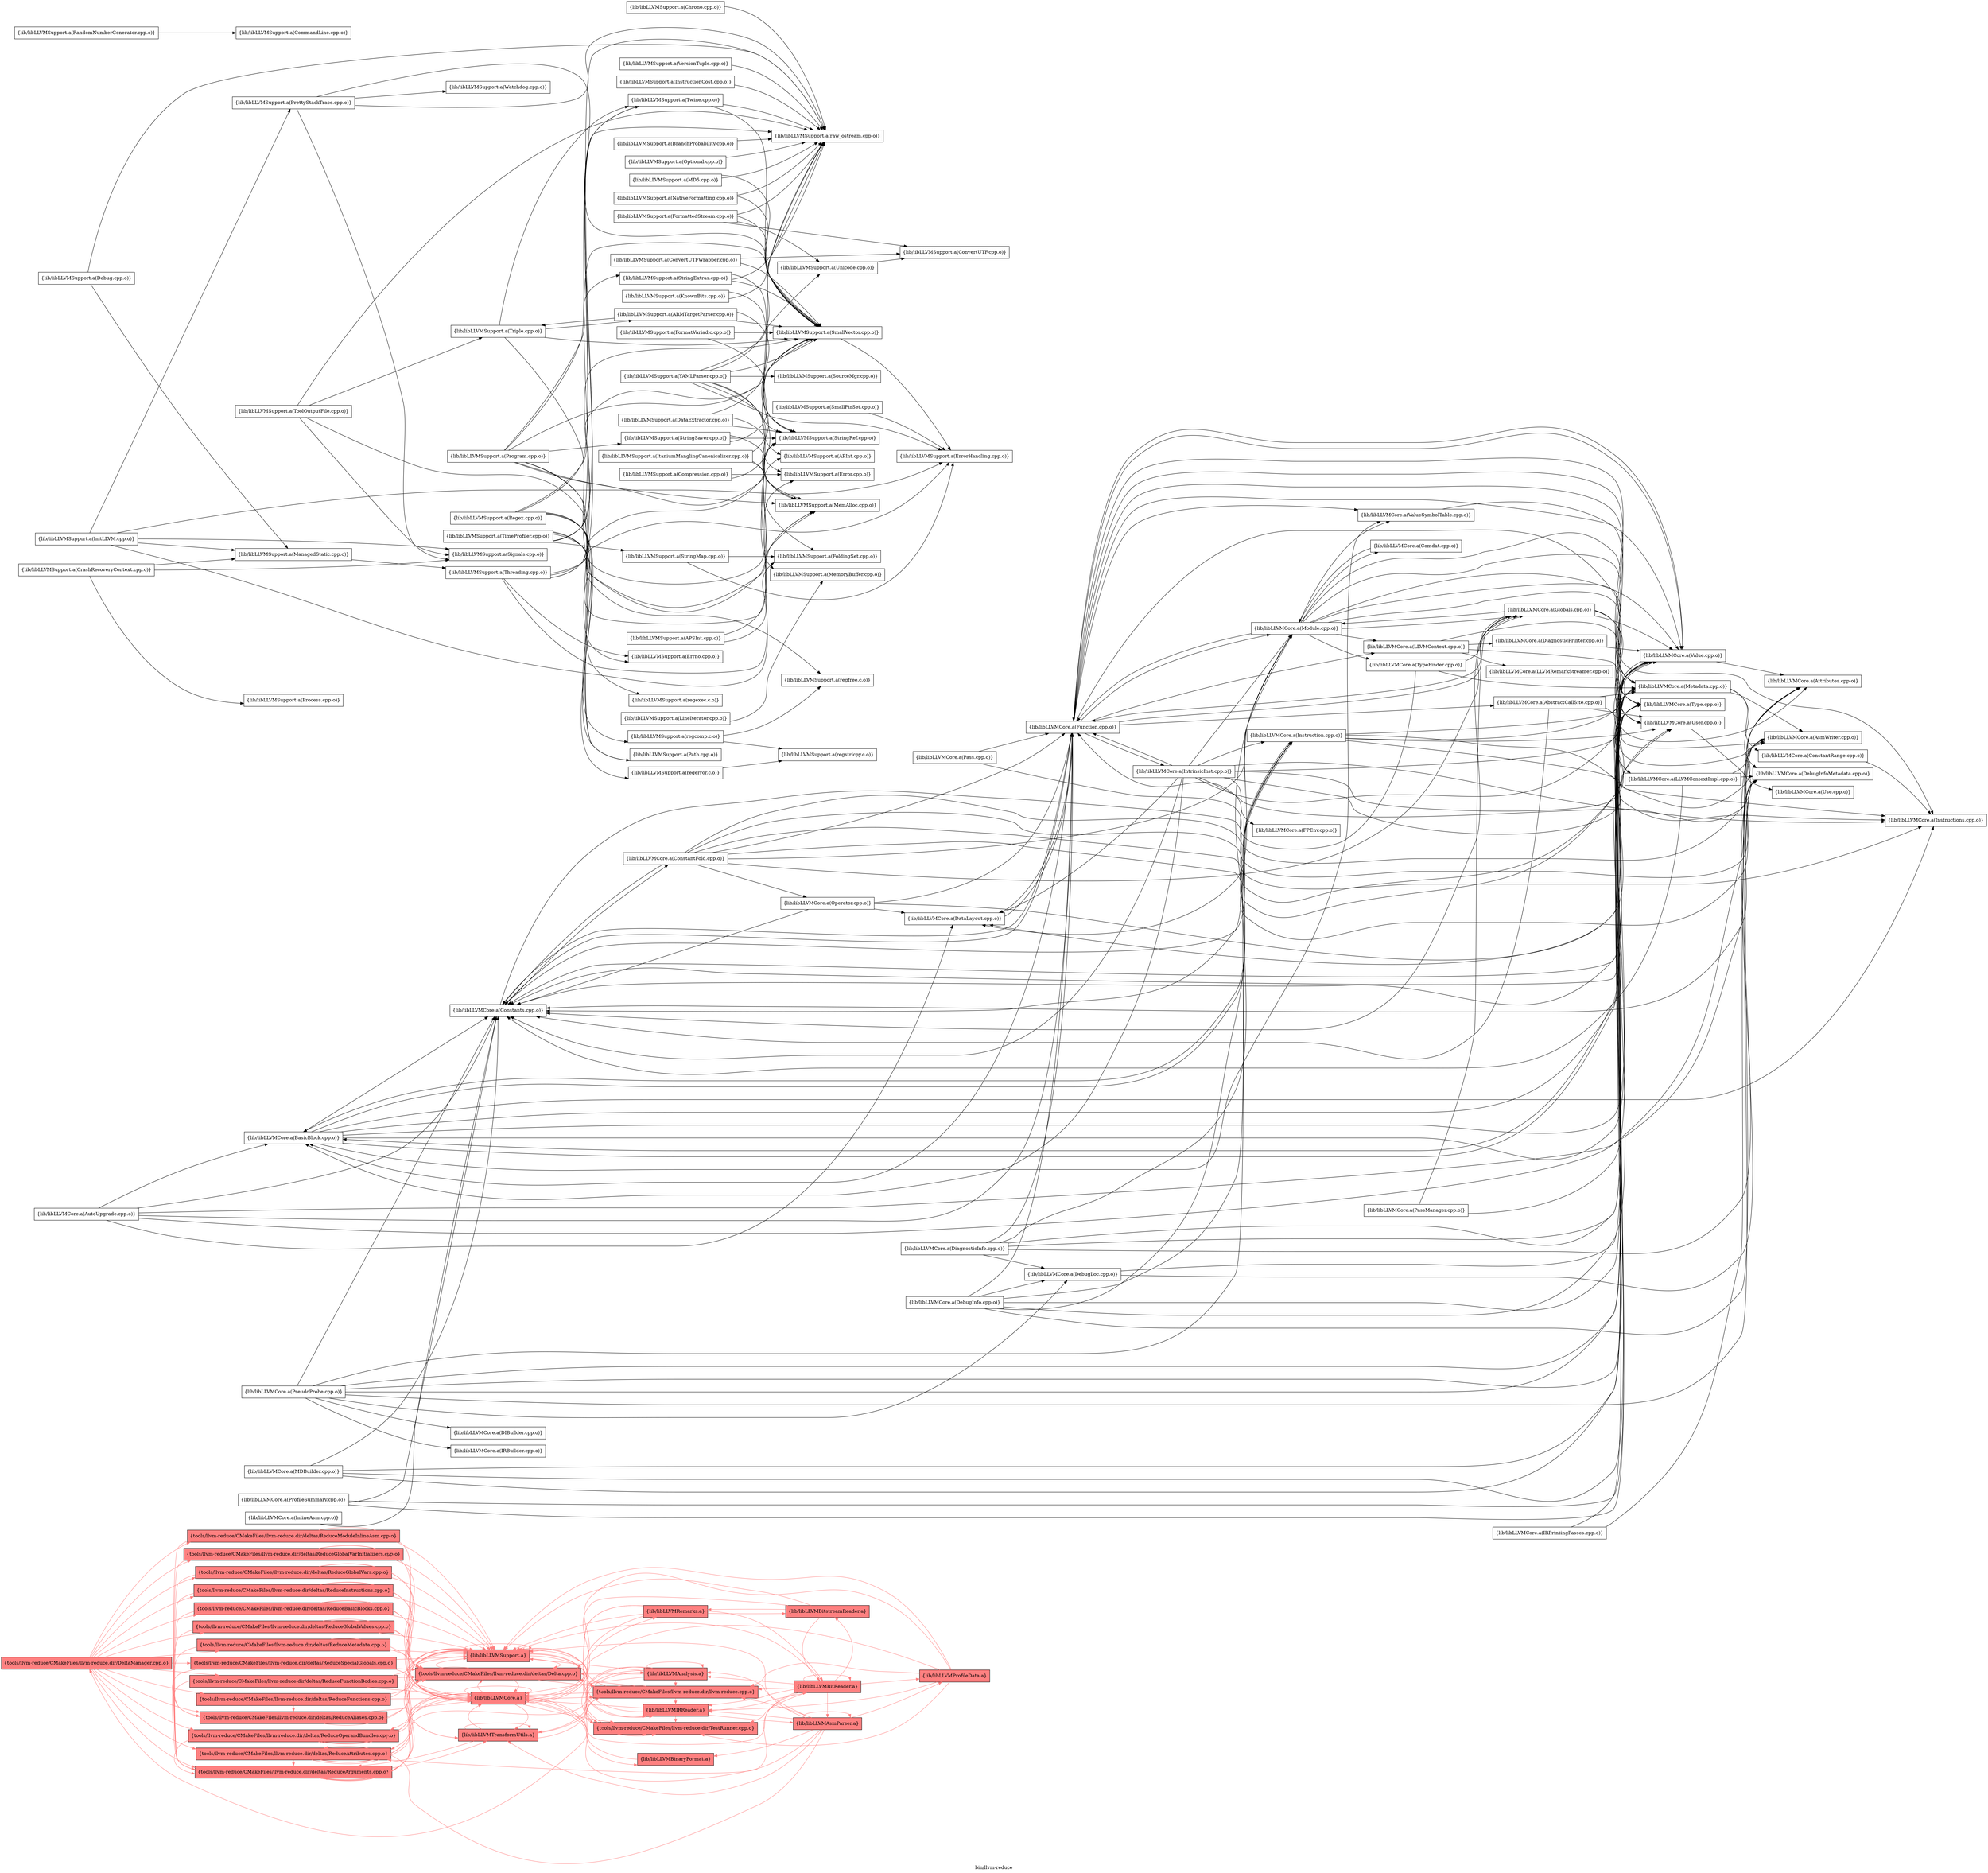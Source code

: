 digraph "bin/llvm-reduce" {
	label="bin/llvm-reduce";
	rankdir="LR"
	{ rank=same; Node0x558ed831a958;  }
	{ rank=same; Node0x558ed831c028; Node0x558ed831cca8; Node0x558ed831d928; Node0x558ed831d0b8; Node0x558ed831ddd8; Node0x558ed8320268; Node0x558ed8320ee8; Node0x558ed831f368; Node0x558ed831ffe8; Node0x558ed831f8b8; Node0x558ed8319918; Node0x558ed8318bf8; Node0x558ed8318018; Node0x558ed8318608;  }
	{ rank=same; Node0x558ed831c258; Node0x558ed8320f38; Node0x558ed83176b8; Node0x558ed83180b8;  }
	{ rank=same; Node0x558ed831ba38; Node0x558ed8317988; Node0x558ed83204e8; Node0x558ed8320d08; Node0x558ed8321438; Node0x558ed831e918;  }
	{ rank=same; Node0x558ed831d388; Node0x558ed8321258; Node0x558ed831ce38;  }

	Node0x558ed831a958 [shape=record,shape=box,style=filled,fillcolor="1.000000 0.5 1",group=1,label="{tools/llvm-reduce/CMakeFiles/llvm-reduce.dir/DeltaManager.cpp.o}"];
	Node0x558ed831a958 -> Node0x558ed831c028[color="1.000000 0.5 1"];
	Node0x558ed831a958 -> Node0x558ed831cca8[color="1.000000 0.5 1"];
	Node0x558ed831a958 -> Node0x558ed831d928[color="1.000000 0.5 1"];
	Node0x558ed831a958 -> Node0x558ed831d0b8[color="1.000000 0.5 1"];
	Node0x558ed831a958 -> Node0x558ed831ddd8[color="1.000000 0.5 1"];
	Node0x558ed831a958 -> Node0x558ed8320268[color="1.000000 0.5 1"];
	Node0x558ed831a958 -> Node0x558ed8320ee8[color="1.000000 0.5 1"];
	Node0x558ed831a958 -> Node0x558ed831f368[color="1.000000 0.5 1"];
	Node0x558ed831a958 -> Node0x558ed831ffe8[color="1.000000 0.5 1"];
	Node0x558ed831a958 -> Node0x558ed831f8b8[color="1.000000 0.5 1"];
	Node0x558ed831a958 -> Node0x558ed8319918[color="1.000000 0.5 1"];
	Node0x558ed831a958 -> Node0x558ed8318bf8[color="1.000000 0.5 1"];
	Node0x558ed831a958 -> Node0x558ed8318018[color="1.000000 0.5 1"];
	Node0x558ed831a958 -> Node0x558ed8318608[color="1.000000 0.5 1"];
	Node0x558ed831c028 [shape=record,shape=box,style=filled,fillcolor="1.000000 0.5 1",group=1,label="{tools/llvm-reduce/CMakeFiles/llvm-reduce.dir/deltas/ReduceAliases.cpp.o}"];
	Node0x558ed831c028 -> Node0x558ed831c258[color="1.000000 0.5 1"];
	Node0x558ed831c028 -> Node0x558ed8320f38[color="1.000000 0.5 1"];
	Node0x558ed831c028 -> Node0x558ed83176b8[color="1.000000 0.5 1"];
	Node0x558ed831cca8 [shape=record,shape=box,style=filled,fillcolor="1.000000 0.5 1",group=1,label="{tools/llvm-reduce/CMakeFiles/llvm-reduce.dir/deltas/ReduceArguments.cpp.o}"];
	Node0x558ed831cca8 -> Node0x558ed831c258[color="1.000000 0.5 1"];
	Node0x558ed831cca8 -> Node0x558ed8320f38[color="1.000000 0.5 1"];
	Node0x558ed831cca8 -> Node0x558ed83176b8[color="1.000000 0.5 1"];
	Node0x558ed831cca8 -> Node0x558ed83180b8[color="1.000000 0.5 1"];
	Node0x558ed831d928 [shape=record,shape=box,style=filled,fillcolor="1.000000 0.5 1",group=1,label="{tools/llvm-reduce/CMakeFiles/llvm-reduce.dir/deltas/ReduceAttributes.cpp.o}"];
	Node0x558ed831d928 -> Node0x558ed831c258[color="1.000000 0.5 1"];
	Node0x558ed831d928 -> Node0x558ed831cca8[color="1.000000 0.5 1"];
	Node0x558ed831d928 -> Node0x558ed8320f38[color="1.000000 0.5 1"];
	Node0x558ed831d928 -> Node0x558ed83176b8[color="1.000000 0.5 1"];
	Node0x558ed831d0b8 [shape=record,shape=box,style=filled,fillcolor="1.000000 0.5 1",group=1,label="{tools/llvm-reduce/CMakeFiles/llvm-reduce.dir/deltas/ReduceBasicBlocks.cpp.o}"];
	Node0x558ed831d0b8 -> Node0x558ed831c258[color="1.000000 0.5 1"];
	Node0x558ed831d0b8 -> Node0x558ed831cca8[color="1.000000 0.5 1"];
	Node0x558ed831d0b8 -> Node0x558ed8320f38[color="1.000000 0.5 1"];
	Node0x558ed831d0b8 -> Node0x558ed83176b8[color="1.000000 0.5 1"];
	Node0x558ed831ddd8 [shape=record,shape=box,style=filled,fillcolor="1.000000 0.5 1",group=1,label="{tools/llvm-reduce/CMakeFiles/llvm-reduce.dir/deltas/ReduceFunctionBodies.cpp.o}"];
	Node0x558ed831ddd8 -> Node0x558ed831c258[color="1.000000 0.5 1"];
	Node0x558ed831ddd8 -> Node0x558ed831c028[color="1.000000 0.5 1"];
	Node0x558ed831ddd8 -> Node0x558ed8320f38[color="1.000000 0.5 1"];
	Node0x558ed831ddd8 -> Node0x558ed83176b8[color="1.000000 0.5 1"];
	Node0x558ed8320268 [shape=record,shape=box,style=filled,fillcolor="1.000000 0.5 1",group=1,label="{tools/llvm-reduce/CMakeFiles/llvm-reduce.dir/deltas/ReduceFunctions.cpp.o}"];
	Node0x558ed8320268 -> Node0x558ed831c258[color="1.000000 0.5 1"];
	Node0x558ed8320268 -> Node0x558ed831c028[color="1.000000 0.5 1"];
	Node0x558ed8320268 -> Node0x558ed8320f38[color="1.000000 0.5 1"];
	Node0x558ed8320268 -> Node0x558ed83176b8[color="1.000000 0.5 1"];
	Node0x558ed8320ee8 [shape=record,shape=box,style=filled,fillcolor="1.000000 0.5 1",group=1,label="{tools/llvm-reduce/CMakeFiles/llvm-reduce.dir/deltas/ReduceGlobalValues.cpp.o}"];
	Node0x558ed8320ee8 -> Node0x558ed831c258[color="1.000000 0.5 1"];
	Node0x558ed8320ee8 -> Node0x558ed831cca8[color="1.000000 0.5 1"];
	Node0x558ed8320ee8 -> Node0x558ed8320f38[color="1.000000 0.5 1"];
	Node0x558ed8320ee8 -> Node0x558ed83176b8[color="1.000000 0.5 1"];
	Node0x558ed831f368 [shape=record,shape=box,style=filled,fillcolor="1.000000 0.5 1",group=1,label="{tools/llvm-reduce/CMakeFiles/llvm-reduce.dir/deltas/ReduceGlobalVarInitializers.cpp.o}"];
	Node0x558ed831f368 -> Node0x558ed831c258[color="1.000000 0.5 1"];
	Node0x558ed831f368 -> Node0x558ed831cca8[color="1.000000 0.5 1"];
	Node0x558ed831f368 -> Node0x558ed8320f38[color="1.000000 0.5 1"];
	Node0x558ed831f368 -> Node0x558ed83176b8[color="1.000000 0.5 1"];
	Node0x558ed831ffe8 [shape=record,shape=box,style=filled,fillcolor="1.000000 0.5 1",group=1,label="{tools/llvm-reduce/CMakeFiles/llvm-reduce.dir/deltas/ReduceGlobalVars.cpp.o}"];
	Node0x558ed831ffe8 -> Node0x558ed831c258[color="1.000000 0.5 1"];
	Node0x558ed831ffe8 -> Node0x558ed831cca8[color="1.000000 0.5 1"];
	Node0x558ed831ffe8 -> Node0x558ed8320f38[color="1.000000 0.5 1"];
	Node0x558ed831ffe8 -> Node0x558ed83176b8[color="1.000000 0.5 1"];
	Node0x558ed831f8b8 [shape=record,shape=box,style=filled,fillcolor="1.000000 0.5 1",group=1,label="{tools/llvm-reduce/CMakeFiles/llvm-reduce.dir/deltas/ReduceInstructions.cpp.o}"];
	Node0x558ed831f8b8 -> Node0x558ed831c258[color="1.000000 0.5 1"];
	Node0x558ed831f8b8 -> Node0x558ed831cca8[color="1.000000 0.5 1"];
	Node0x558ed831f8b8 -> Node0x558ed8320f38[color="1.000000 0.5 1"];
	Node0x558ed831f8b8 -> Node0x558ed83176b8[color="1.000000 0.5 1"];
	Node0x558ed8319918 [shape=record,shape=box,style=filled,fillcolor="1.000000 0.5 1",group=1,label="{tools/llvm-reduce/CMakeFiles/llvm-reduce.dir/deltas/ReduceMetadata.cpp.o}"];
	Node0x558ed8319918 -> Node0x558ed831c258[color="1.000000 0.5 1"];
	Node0x558ed8319918 -> Node0x558ed831c028[color="1.000000 0.5 1"];
	Node0x558ed8319918 -> Node0x558ed8320f38[color="1.000000 0.5 1"];
	Node0x558ed8319918 -> Node0x558ed83176b8[color="1.000000 0.5 1"];
	Node0x558ed8318bf8 [shape=record,shape=box,style=filled,fillcolor="1.000000 0.5 1",group=1,label="{tools/llvm-reduce/CMakeFiles/llvm-reduce.dir/deltas/ReduceModuleInlineAsm.cpp.o}"];
	Node0x558ed8318bf8 -> Node0x558ed831c258[color="1.000000 0.5 1"];
	Node0x558ed8318bf8 -> Node0x558ed831cca8[color="1.000000 0.5 1"];
	Node0x558ed8318bf8 -> Node0x558ed83176b8[color="1.000000 0.5 1"];
	Node0x558ed8318018 [shape=record,shape=box,style=filled,fillcolor="1.000000 0.5 1",group=1,label="{tools/llvm-reduce/CMakeFiles/llvm-reduce.dir/deltas/ReduceOperandBundles.cpp.o}"];
	Node0x558ed8318018 -> Node0x558ed831c258[color="1.000000 0.5 1"];
	Node0x558ed8318018 -> Node0x558ed831cca8[color="1.000000 0.5 1"];
	Node0x558ed8318018 -> Node0x558ed8320f38[color="1.000000 0.5 1"];
	Node0x558ed8318018 -> Node0x558ed83176b8[color="1.000000 0.5 1"];
	Node0x558ed8318608 [shape=record,shape=box,style=filled,fillcolor="1.000000 0.5 1",group=1,label="{tools/llvm-reduce/CMakeFiles/llvm-reduce.dir/deltas/ReduceSpecialGlobals.cpp.o}"];
	Node0x558ed8318608 -> Node0x558ed831c258[color="1.000000 0.5 1"];
	Node0x558ed8318608 -> Node0x558ed831c028[color="1.000000 0.5 1"];
	Node0x558ed8318608 -> Node0x558ed8320f38[color="1.000000 0.5 1"];
	Node0x558ed8318608 -> Node0x558ed83176b8[color="1.000000 0.5 1"];
	Node0x558ed831ba38 [shape=record,shape=box,style=filled,fillcolor="1.000000 0.5 1",group=1,label="{tools/llvm-reduce/CMakeFiles/llvm-reduce.dir/TestRunner.cpp.o}"];
	Node0x558ed831ba38 -> Node0x558ed83176b8[color="1.000000 0.5 1"];
	Node0x558ed83176b8 [shape=record,shape=box,style=filled,fillcolor="1.000000 0.5 1",group=1,label="{lib/libLLVMSupport.a}"];
	Node0x558ed83176b8 -> Node0x558ed831ba38[color="1.000000 0.5 1"];
	Node0x558ed83176b8 -> Node0x558ed8320f38[color="1.000000 0.5 1"];
	Node0x558ed83176b8 -> Node0x558ed83176b8[color="1.000000 0.5 1"];
	Node0x558ed83176b8 -> Node0x558ed831c258[color="1.000000 0.5 1"];
	Node0x558ed83176b8 -> Node0x558ed8317988[color="1.000000 0.5 1"];
	Node0x558ed83176b8 -> Node0x558ed8321438[color="1.000000 0.5 1"];
	Node0x558ed831c258 [shape=record,shape=box,style=filled,fillcolor="1.000000 0.5 1",group=1,label="{tools/llvm-reduce/CMakeFiles/llvm-reduce.dir/deltas/Delta.cpp.o}"];
	Node0x558ed831c258 -> Node0x558ed831ba38[color="1.000000 0.5 1"];
	Node0x558ed831c258 -> Node0x558ed8317988[color="1.000000 0.5 1"];
	Node0x558ed831c258 -> Node0x558ed8320f38[color="1.000000 0.5 1"];
	Node0x558ed831c258 -> Node0x558ed83176b8[color="1.000000 0.5 1"];
	Node0x558ed831c258 -> Node0x558ed83180b8[color="1.000000 0.5 1"];
	Node0x558ed8317988 [shape=record,shape=box,style=filled,fillcolor="1.000000 0.5 1",group=1,label="{tools/llvm-reduce/CMakeFiles/llvm-reduce.dir/llvm-reduce.cpp.o}"];
	Node0x558ed8317988 -> Node0x558ed831a958[color="1.000000 0.5 1"];
	Node0x558ed8317988 -> Node0x558ed831ba38[color="1.000000 0.5 1"];
	Node0x558ed8317988 -> Node0x558ed831c258[color="1.000000 0.5 1"];
	Node0x558ed8317988 -> Node0x558ed8320f38[color="1.000000 0.5 1"];
	Node0x558ed8317988 -> Node0x558ed83176b8[color="1.000000 0.5 1"];
	Node0x558ed8317988 -> Node0x558ed8321438[color="1.000000 0.5 1"];
	Node0x558ed8320f38 [shape=record,shape=box,style=filled,fillcolor="1.000000 0.5 1",group=1,label="{lib/libLLVMCore.a}"];
	Node0x558ed8320f38 -> Node0x558ed831c258[color="1.000000 0.5 1"];
	Node0x558ed8320f38 -> Node0x558ed8320f38[color="1.000000 0.5 1"];
	Node0x558ed8320f38 -> Node0x558ed83176b8[color="1.000000 0.5 1"];
	Node0x558ed8320f38 -> Node0x558ed83204e8[color="1.000000 0.5 1"];
	Node0x558ed8320f38 -> Node0x558ed831d928[color="1.000000 0.5 1"];
	Node0x558ed8320f38 -> Node0x558ed8318018[color="1.000000 0.5 1"];
	Node0x558ed8320f38 -> Node0x558ed8317988[color="1.000000 0.5 1"];
	Node0x558ed8320f38 -> Node0x558ed831ba38[color="1.000000 0.5 1"];
	Node0x558ed8320f38 -> Node0x558ed8320d08[color="1.000000 0.5 1"];
	Node0x558ed8320f38 -> Node0x558ed83180b8[color="1.000000 0.5 1"];
	Node0x558ed83180b8 [shape=record,shape=box,style=filled,fillcolor="1.000000 0.5 1",group=1,label="{lib/libLLVMTransformUtils.a}"];
	Node0x558ed83180b8 -> Node0x558ed8320f38[color="1.000000 0.5 1"];
	Node0x558ed83180b8 -> Node0x558ed83176b8[color="1.000000 0.5 1"];
	Node0x558ed83180b8 -> Node0x558ed831e918[color="1.000000 0.5 1"];
	Node0x558ed83180b8 -> Node0x558ed831cca8[color="1.000000 0.5 1"];
	Node0x558ed83180b8 -> Node0x558ed83180b8[color="1.000000 0.5 1"];
	Node0x558ed83180b8 -> Node0x558ed8317988[color="1.000000 0.5 1"];
	Node0x558ed8321438 [shape=record,shape=box,style=filled,fillcolor="1.000000 0.5 1",group=1,label="{lib/libLLVMIRReader.a}"];
	Node0x558ed8321438 -> Node0x558ed831ba38[color="1.000000 0.5 1"];
	Node0x558ed8321438 -> Node0x558ed83176b8[color="1.000000 0.5 1"];
	Node0x558ed8321438 -> Node0x558ed8320f38[color="1.000000 0.5 1"];
	Node0x558ed8321438 -> Node0x558ed831ce38[color="1.000000 0.5 1"];
	Node0x558ed8321438 -> Node0x558ed831d388[color="1.000000 0.5 1"];
	Node0x558ed83204e8 [shape=record,shape=box,style=filled,fillcolor="1.000000 0.5 1",group=1,label="{lib/libLLVMBinaryFormat.a}"];
	Node0x558ed83204e8 -> Node0x558ed8320f38[color="1.000000 0.5 1"];
	Node0x558ed8320a38 [shape=record,shape=box,group=0,label="{lib/libLLVMCore.a(BasicBlock.cpp.o)}"];
	Node0x558ed8320a38 -> Node0x558ed831f548;
	Node0x558ed8320a38 -> Node0x558ed8318108;
	Node0x558ed8320a38 -> Node0x558ed8318c48;
	Node0x558ed8320a38 -> Node0x558ed831edc8;
	Node0x558ed8320a38 -> Node0x558ed831cbb8;
	Node0x558ed8320a38 -> Node0x558ed8320628;
	Node0x558ed8320a38 -> Node0x558ed83212a8;
	Node0x558ed8320a38 -> Node0x558ed831f728;
	Node0x558ed831f548 [shape=record,shape=box,group=0,label="{lib/libLLVMCore.a(Constants.cpp.o)}"];
	Node0x558ed831f548 -> Node0x558ed831c7f8;
	Node0x558ed831f548 -> Node0x558ed8319c88;
	Node0x558ed831f548 -> Node0x558ed8318c98;
	Node0x558ed8318108 [shape=record,shape=box,group=0,label="{lib/libLLVMCore.a(Instruction.cpp.o)}"];
	Node0x558ed8318108 -> Node0x558ed8320d58;
	Node0x558ed8318108 -> Node0x558ed8320a38;
	Node0x558ed8318108 -> Node0x558ed831f548;
	Node0x558ed8318108 -> Node0x558ed8318c48;
	Node0x558ed8318108 -> Node0x558ed831edc8;
	Node0x558ed8318108 -> Node0x558ed8320628;
	Node0x558ed8318108 -> Node0x558ed83212a8;
	Node0x558ed8318c48 [shape=record,shape=box,group=0,label="{lib/libLLVMCore.a(Instructions.cpp.o)}"];
	Node0x558ed831edc8 [shape=record,shape=box,group=0,label="{lib/libLLVMCore.a(Metadata.cpp.o)}"];
	Node0x558ed831edc8 -> Node0x558ed831c7f8;
	Node0x558ed831edc8 -> Node0x558ed831f7c8;
	Node0x558ed831edc8 -> Node0x558ed831f548;
	Node0x558ed831edc8 -> Node0x558ed83194b8;
	Node0x558ed831cbb8 [shape=record,shape=box,group=0,label="{lib/libLLVMCore.a(Type.cpp.o)}"];
	Node0x558ed831cbb8 -> Node0x558ed831f548;
	Node0x558ed8320628 [shape=record,shape=box,group=0,label="{lib/libLLVMCore.a(User.cpp.o)}"];
	Node0x558ed8320628 -> Node0x558ed831d1a8;
	Node0x558ed83212a8 [shape=record,shape=box,group=0,label="{lib/libLLVMCore.a(Value.cpp.o)}"];
	Node0x558ed83212a8 -> Node0x558ed8320d58;
	Node0x558ed83212a8 -> Node0x558ed8320a38;
	Node0x558ed83212a8 -> Node0x558ed831f548;
	Node0x558ed83212a8 -> Node0x558ed8318c98;
	Node0x558ed83212a8 -> Node0x558ed8318478;
	Node0x558ed831f728 [shape=record,shape=box,group=0,label="{lib/libLLVMCore.a(ValueSymbolTable.cpp.o)}"];
	Node0x558ed831f728 -> Node0x558ed83212a8;
	Node0x558ed831fe58 [shape=record,shape=box,group=0,label="{lib/libLLVMCore.a(Comdat.cpp.o)}"];
	Node0x558ed831fe58 -> Node0x558ed831fa48;
	Node0x558ed831fa48 [shape=record,shape=box,group=0,label="{lib/libLLVMCore.a(Module.cpp.o)}"];
	Node0x558ed831fa48 -> Node0x558ed831c7f8;
	Node0x558ed831fa48 -> Node0x558ed831fe58;
	Node0x558ed831fa48 -> Node0x558ed831f548;
	Node0x558ed831fa48 -> Node0x558ed8318c98;
	Node0x558ed831fa48 -> Node0x558ed8318478;
	Node0x558ed831fa48 -> Node0x558ed8318838;
	Node0x558ed831fa48 -> Node0x558ed8319eb8;
	Node0x558ed831fa48 -> Node0x558ed831edc8;
	Node0x558ed831fa48 -> Node0x558ed831cbb8;
	Node0x558ed831fa48 -> Node0x558ed831d8d8;
	Node0x558ed831fa48 -> Node0x558ed8320628;
	Node0x558ed831fa48 -> Node0x558ed83212a8;
	Node0x558ed831fa48 -> Node0x558ed831f728;
	Node0x558ed831f7c8 [shape=record,shape=box,group=0,label="{lib/libLLVMCore.a(ConstantRange.cpp.o)}"];
	Node0x558ed831f7c8 -> Node0x558ed8318c48;
	Node0x558ed831c7f8 [shape=record,shape=box,group=0,label="{lib/libLLVMCore.a(AsmWriter.cpp.o)}"];
	Node0x558ed8319c88 [shape=record,shape=box,group=0,label="{lib/libLLVMCore.a(ConstantFold.cpp.o)}"];
	Node0x558ed8319c88 -> Node0x558ed831c7f8;
	Node0x558ed8319c88 -> Node0x558ed831f548;
	Node0x558ed8319c88 -> Node0x558ed8318c98;
	Node0x558ed8319c88 -> Node0x558ed8318838;
	Node0x558ed8319c88 -> Node0x558ed8318c48;
	Node0x558ed8319c88 -> Node0x558ed831fa48;
	Node0x558ed8319c88 -> Node0x558ed8318ab8;
	Node0x558ed8319c88 -> Node0x558ed831cbb8;
	Node0x558ed8319c88 -> Node0x558ed83212a8;
	Node0x558ed8318c98 [shape=record,shape=box,group=0,label="{lib/libLLVMCore.a(Function.cpp.o)}"];
	Node0x558ed8318c98 -> Node0x558ed8320d58;
	Node0x558ed8318c98 -> Node0x558ed8320a38;
	Node0x558ed8318c98 -> Node0x558ed831f548;
	Node0x558ed8318c98 -> Node0x558ed8318478;
	Node0x558ed8318c98 -> Node0x558ed8317c58;
	Node0x558ed8318c98 -> Node0x558ed8318838;
	Node0x558ed8318c98 -> Node0x558ed8318c48;
	Node0x558ed8318c98 -> Node0x558ed83198c8;
	Node0x558ed8318c98 -> Node0x558ed8319eb8;
	Node0x558ed8318c98 -> Node0x558ed831edc8;
	Node0x558ed8318c98 -> Node0x558ed831fa48;
	Node0x558ed8318c98 -> Node0x558ed831cbb8;
	Node0x558ed8318c98 -> Node0x558ed8320628;
	Node0x558ed8318c98 -> Node0x558ed83212a8;
	Node0x558ed8318c98 -> Node0x558ed831f728;
	Node0x558ed8318838 [shape=record,shape=box,group=0,label="{lib/libLLVMCore.a(Globals.cpp.o)}"];
	Node0x558ed8318838 -> Node0x558ed831f548;
	Node0x558ed8318838 -> Node0x558ed8318c98;
	Node0x558ed8318838 -> Node0x558ed831edc8;
	Node0x558ed8318838 -> Node0x558ed831fa48;
	Node0x558ed8318838 -> Node0x558ed831cbb8;
	Node0x558ed8318838 -> Node0x558ed8320628;
	Node0x558ed8318838 -> Node0x558ed83212a8;
	Node0x558ed8318ab8 [shape=record,shape=box,group=0,label="{lib/libLLVMCore.a(Operator.cpp.o)}"];
	Node0x558ed8318ab8 -> Node0x558ed831f548;
	Node0x558ed8318ab8 -> Node0x558ed8318c98;
	Node0x558ed8318ab8 -> Node0x558ed8318478;
	Node0x558ed8318ab8 -> Node0x558ed831cbb8;
	Node0x558ed83194b8 [shape=record,shape=box,group=0,label="{lib/libLLVMCore.a(DebugInfoMetadata.cpp.o)}"];
	Node0x558ed83194b8 -> Node0x558ed831f548;
	Node0x558ed8320d58 [shape=record,shape=box,group=0,label="{lib/libLLVMCore.a(Attributes.cpp.o)}"];
	Node0x558ed8318478 [shape=record,shape=box,group=0,label="{lib/libLLVMCore.a(DataLayout.cpp.o)}"];
	Node0x558ed8318478 -> Node0x558ed8318c98;
	Node0x558ed8317c58 [shape=record,shape=box,group=0,label="{lib/libLLVMCore.a(AbstractCallSite.cpp.o)}"];
	Node0x558ed8317c58 -> Node0x558ed831f548;
	Node0x558ed8317c58 -> Node0x558ed8318c48;
	Node0x558ed8317c58 -> Node0x558ed831edc8;
	Node0x558ed8317c58 -> Node0x558ed8320628;
	Node0x558ed83198c8 [shape=record,shape=box,group=0,label="{lib/libLLVMCore.a(IntrinsicInst.cpp.o)}"];
	Node0x558ed83198c8 -> Node0x558ed8320a38;
	Node0x558ed83198c8 -> Node0x558ed831f548;
	Node0x558ed83198c8 -> Node0x558ed83194b8;
	Node0x558ed83198c8 -> Node0x558ed8318c98;
	Node0x558ed83198c8 -> Node0x558ed8318478;
	Node0x558ed83198c8 -> Node0x558ed8318108;
	Node0x558ed83198c8 -> Node0x558ed8318c48;
	Node0x558ed83198c8 -> Node0x558ed831a688;
	Node0x558ed83198c8 -> Node0x558ed831edc8;
	Node0x558ed83198c8 -> Node0x558ed831fa48;
	Node0x558ed83198c8 -> Node0x558ed831cbb8;
	Node0x558ed83198c8 -> Node0x558ed8320628;
	Node0x558ed83198c8 -> Node0x558ed83212a8;
	Node0x558ed8319eb8 [shape=record,shape=box,group=0,label="{lib/libLLVMCore.a(LLVMContext.cpp.o)}"];
	Node0x558ed8319eb8 -> Node0x558ed831c7f8;
	Node0x558ed8319eb8 -> Node0x558ed831ad18;
	Node0x558ed8319eb8 -> Node0x558ed831d6f8;
	Node0x558ed8319eb8 -> Node0x558ed8320f88;
	Node0x558ed831a688 [shape=record,shape=box,group=0,label="{lib/libLLVMCore.a(FPEnv.cpp.o)}"];
	Node0x558ed831ad18 [shape=record,shape=box,group=0,label="{lib/libLLVMCore.a(DiagnosticPrinter.cpp.o)}"];
	Node0x558ed831ad18 -> Node0x558ed83212a8;
	Node0x558ed831d6f8 [shape=record,shape=box,group=0,label="{lib/libLLVMCore.a(LLVMContextImpl.cpp.o)}"];
	Node0x558ed831d6f8 -> Node0x558ed831c7f8;
	Node0x558ed831d6f8 -> Node0x558ed831f548;
	Node0x558ed831d6f8 -> Node0x558ed83194b8;
	Node0x558ed8320f88 [shape=record,shape=box,group=0,label="{lib/libLLVMCore.a(LLVMRemarkStreamer.cpp.o)}"];
	Node0x558ed831b8f8 [shape=record,shape=box,group=0,label="{lib/libLLVMCore.a(DiagnosticInfo.cpp.o)}"];
	Node0x558ed831b8f8 -> Node0x558ed831c7f8;
	Node0x558ed831b8f8 -> Node0x558ed8318c98;
	Node0x558ed831b8f8 -> Node0x558ed8318108;
	Node0x558ed831b8f8 -> Node0x558ed831b268;
	Node0x558ed831b8f8 -> Node0x558ed831edc8;
	Node0x558ed831b8f8 -> Node0x558ed83212a8;
	Node0x558ed831b268 [shape=record,shape=box,group=0,label="{lib/libLLVMCore.a(DebugLoc.cpp.o)}"];
	Node0x558ed831b268 -> Node0x558ed83194b8;
	Node0x558ed831b268 -> Node0x558ed831edc8;
	Node0x558ed831bee8 [shape=record,shape=box,group=0,label="{lib/libLLVMCore.a(DebugInfo.cpp.o)}"];
	Node0x558ed831bee8 -> Node0x558ed83194b8;
	Node0x558ed831bee8 -> Node0x558ed8318c98;
	Node0x558ed831bee8 -> Node0x558ed8318108;
	Node0x558ed831bee8 -> Node0x558ed831b268;
	Node0x558ed831bee8 -> Node0x558ed831edc8;
	Node0x558ed831bee8 -> Node0x558ed831fa48;
	Node0x558ed831bee8 -> Node0x558ed83212a8;
	Node0x558ed8320d08 [shape=record,shape=box,style=filled,fillcolor="1.000000 0.5 1",group=1,label="{lib/libLLVMRemarks.a}"];
	Node0x558ed8320d08 -> Node0x558ed83176b8[color="1.000000 0.5 1"];
	Node0x558ed8320d08 -> Node0x558ed8320f38[color="1.000000 0.5 1"];
	Node0x558ed8320d08 -> Node0x558ed831d388[color="1.000000 0.5 1"];
	Node0x558ed8320d08 -> Node0x558ed831ba38[color="1.000000 0.5 1"];
	Node0x558ed8320d08 -> Node0x558ed8321438[color="1.000000 0.5 1"];
	Node0x558ed8320d08 -> Node0x558ed8321258[color="1.000000 0.5 1"];
	Node0x558ed8321208 [shape=record,shape=box,group=0,label="{lib/libLLVMCore.a(MDBuilder.cpp.o)}"];
	Node0x558ed8321208 -> Node0x558ed831f548;
	Node0x558ed8321208 -> Node0x558ed831edc8;
	Node0x558ed8321208 -> Node0x558ed831cbb8;
	Node0x558ed8321208 -> Node0x558ed83212a8;
	Node0x558ed831d8d8 [shape=record,shape=box,group=0,label="{lib/libLLVMCore.a(TypeFinder.cpp.o)}"];
	Node0x558ed831d8d8 -> Node0x558ed8318c98;
	Node0x558ed831d8d8 -> Node0x558ed8318838;
	Node0x558ed831d8d8 -> Node0x558ed831edc8;
	Node0x558ed831e7d8 [shape=record,shape=box,group=0,label="{lib/libLLVMCore.a(ProfileSummary.cpp.o)}"];
	Node0x558ed831e7d8 -> Node0x558ed831f548;
	Node0x558ed831e7d8 -> Node0x558ed831edc8;
	Node0x558ed831e7d8 -> Node0x558ed831cbb8;
	Node0x558ed831d1a8 [shape=record,shape=box,group=0,label="{lib/libLLVMCore.a(Use.cpp.o)}"];
	Node0x558ed8319558 [shape=record,shape=box,group=0,label="{lib/libLLVMCore.a(Pass.cpp.o)}"];
	Node0x558ed8319558 -> Node0x558ed8320d58;
	Node0x558ed8319558 -> Node0x558ed8318c98;
	Node0x558ed8319cd8 [shape=record,shape=box,group=0,label="{lib/libLLVMCore.a(IRPrintingPasses.cpp.o)}"];
	Node0x558ed8319cd8 -> Node0x558ed831c7f8;
	Node0x558ed8319cd8 -> Node0x558ed83212a8;
	Node0x558ed831ca78 [shape=record,shape=box,group=0,label="{lib/libLLVMCore.a(PassManager.cpp.o)}"];
	Node0x558ed831ca78 -> Node0x558ed8318838;
	Node0x558ed831ca78 -> Node0x558ed83212a8;
	Node0x558ed831ce38 [shape=record,shape=box,style=filled,fillcolor="1.000000 0.5 1",group=1,label="{lib/libLLVMAsmParser.a}"];
	Node0x558ed831ce38 -> Node0x558ed831d928[color="1.000000 0.5 1"];
	Node0x558ed831ce38 -> Node0x558ed8320f38[color="1.000000 0.5 1"];
	Node0x558ed831ce38 -> Node0x558ed8321438[color="1.000000 0.5 1"];
	Node0x558ed831ce38 -> Node0x558ed83176b8[color="1.000000 0.5 1"];
	Node0x558ed831ce38 -> Node0x558ed831ce38[color="1.000000 0.5 1"];
	Node0x558ed831ce38 -> Node0x558ed8317988[color="1.000000 0.5 1"];
	Node0x558ed831ce38 -> Node0x558ed83180b8[color="1.000000 0.5 1"];
	Node0x558ed831ce38 -> Node0x558ed831f458[color="1.000000 0.5 1"];
	Node0x558ed831ce38 -> Node0x558ed831e918[color="1.000000 0.5 1"];
	Node0x558ed831ce38 -> Node0x558ed83204e8[color="1.000000 0.5 1"];
	Node0x558ed831d388 [shape=record,shape=box,style=filled,fillcolor="1.000000 0.5 1",group=1,label="{lib/libLLVMBitReader.a}"];
	Node0x558ed831d388 -> Node0x558ed831ba38[color="1.000000 0.5 1"];
	Node0x558ed831d388 -> Node0x558ed831d928[color="1.000000 0.5 1"];
	Node0x558ed831d388 -> Node0x558ed8317988[color="1.000000 0.5 1"];
	Node0x558ed831d388 -> Node0x558ed8320f38[color="1.000000 0.5 1"];
	Node0x558ed831d388 -> Node0x558ed83176b8[color="1.000000 0.5 1"];
	Node0x558ed831d388 -> Node0x558ed8321438[color="1.000000 0.5 1"];
	Node0x558ed831d388 -> Node0x558ed831ce38[color="1.000000 0.5 1"];
	Node0x558ed831d388 -> Node0x558ed831e918[color="1.000000 0.5 1"];
	Node0x558ed831d388 -> Node0x558ed831d388[color="1.000000 0.5 1"];
	Node0x558ed831d388 -> Node0x558ed8321258[color="1.000000 0.5 1"];
	Node0x558ed831d388 -> Node0x558ed831f458[color="1.000000 0.5 1"];
	Node0x558ed8320038 [shape=record,shape=box,group=0,label="{lib/libLLVMSupport.a(Chrono.cpp.o)}"];
	Node0x558ed8320038 -> Node0x558ed8320fd8;
	Node0x558ed8320fd8 [shape=record,shape=box,group=0,label="{lib/libLLVMSupport.a(raw_ostream.cpp.o)}"];
	Node0x558ed831ea58 [shape=record,shape=box,group=0,label="{lib/libLLVMSupport.a(ConvertUTFWrapper.cpp.o)}"];
	Node0x558ed831ea58 -> Node0x558ed831d978;
	Node0x558ed831ea58 -> Node0x558ed831c848;
	Node0x558ed831d978 [shape=record,shape=box,group=0,label="{lib/libLLVMSupport.a(ConvertUTF.cpp.o)}"];
	Node0x558ed831c848 [shape=record,shape=box,group=0,label="{lib/libLLVMSupport.a(SmallVector.cpp.o)}"];
	Node0x558ed831c848 -> Node0x558ed8319f08;
	Node0x558ed831ae58 [shape=record,shape=box,group=0,label="{lib/libLLVMSupport.a(Debug.cpp.o)}"];
	Node0x558ed831ae58 -> Node0x558ed831b6c8;
	Node0x558ed831ae58 -> Node0x558ed8320fd8;
	Node0x558ed831b6c8 [shape=record,shape=box,group=0,label="{lib/libLLVMSupport.a(ManagedStatic.cpp.o)}"];
	Node0x558ed831b6c8 -> Node0x558ed831ed78;
	Node0x558ed831b718 [shape=record,shape=box,group=0,label="{lib/libLLVMSupport.a(FormattedStream.cpp.o)}"];
	Node0x558ed831b718 -> Node0x558ed831d978;
	Node0x558ed831b718 -> Node0x558ed831c848;
	Node0x558ed831b718 -> Node0x558ed831dd38;
	Node0x558ed831b718 -> Node0x558ed8320fd8;
	Node0x558ed831dd38 [shape=record,shape=box,group=0,label="{lib/libLLVMSupport.a(Unicode.cpp.o)}"];
	Node0x558ed831dd38 -> Node0x558ed831d978;
	Node0x558ed831b498 [shape=record,shape=box,group=0,label="{lib/libLLVMSupport.a(FormatVariadic.cpp.o)}"];
	Node0x558ed831b498 -> Node0x558ed831c848;
	Node0x558ed831b498 -> Node0x558ed831ebe8;
	Node0x558ed831ebe8 [shape=record,shape=box,group=0,label="{lib/libLLVMSupport.a(StringRef.cpp.o)}"];
	Node0x558ed8317b18 [shape=record,shape=box,group=0,label="{lib/libLLVMSupport.a(InitLLVM.cpp.o)}"];
	Node0x558ed8317b18 -> Node0x558ed8319f08;
	Node0x558ed8317b18 -> Node0x558ed831b6c8;
	Node0x558ed8317b18 -> Node0x558ed831b5d8;
	Node0x558ed8317b18 -> Node0x558ed831e828;
	Node0x558ed8317b18 -> Node0x558ed83181f8;
	Node0x558ed8319f08 [shape=record,shape=box,group=0,label="{lib/libLLVMSupport.a(ErrorHandling.cpp.o)}"];
	Node0x558ed831b5d8 [shape=record,shape=box,group=0,label="{lib/libLLVMSupport.a(MemAlloc.cpp.o)}"];
	Node0x558ed831e828 [shape=record,shape=box,group=0,label="{lib/libLLVMSupport.a(PrettyStackTrace.cpp.o)}"];
	Node0x558ed831e828 -> Node0x558ed831c848;
	Node0x558ed831e828 -> Node0x558ed8320fd8;
	Node0x558ed831e828 -> Node0x558ed83181f8;
	Node0x558ed831e828 -> Node0x558ed831fbd8;
	Node0x558ed83181f8 [shape=record,shape=box,group=0,label="{lib/libLLVMSupport.a(Signals.cpp.o)}"];
	Node0x558ed831c348 [shape=record,shape=box,group=0,label="{lib/libLLVMSupport.a(InstructionCost.cpp.o)}"];
	Node0x558ed831c348 -> Node0x558ed8320fd8;
	Node0x558ed831ed78 [shape=record,shape=box,group=0,label="{lib/libLLVMSupport.a(Threading.cpp.o)}"];
	Node0x558ed831ed78 -> Node0x558ed8319f08;
	Node0x558ed831ed78 -> Node0x558ed831b5d8;
	Node0x558ed831ed78 -> Node0x558ed831c848;
	Node0x558ed831ed78 -> Node0x558ed831ebe8;
	Node0x558ed831ed78 -> Node0x558ed831a778;
	Node0x558ed831ed78 -> Node0x558ed83186a8;
	Node0x558ed831a6d8 [shape=record,shape=box,group=0,label="{lib/libLLVMSupport.a(MD5.cpp.o)}"];
	Node0x558ed831a6d8 -> Node0x558ed831c848;
	Node0x558ed831a6d8 -> Node0x558ed8320fd8;
	Node0x558ed831eaf8 [shape=record,shape=box,group=0,label="{lib/libLLVMSupport.a(NativeFormatting.cpp.o)}"];
	Node0x558ed831eaf8 -> Node0x558ed831c848;
	Node0x558ed831eaf8 -> Node0x558ed8320fd8;
	Node0x558ed831fbd8 [shape=record,shape=box,group=0,label="{lib/libLLVMSupport.a(Watchdog.cpp.o)}"];
	Node0x558ed831e0a8 [shape=record,shape=box,group=0,label="{lib/libLLVMSupport.a(RandomNumberGenerator.cpp.o)}"];
	Node0x558ed831e0a8 -> Node0x558ed831e878;
	Node0x558ed831e878 [shape=record,shape=box,group=0,label="{lib/libLLVMSupport.a(CommandLine.cpp.o)}"];
	Node0x558ed831da18 [shape=record,shape=box,group=0,label="{lib/libLLVMSupport.a(Regex.cpp.o)}"];
	Node0x558ed831da18 -> Node0x558ed831c848;
	Node0x558ed831da18 -> Node0x558ed831ebe8;
	Node0x558ed831da18 -> Node0x558ed831a778;
	Node0x558ed831da18 -> Node0x558ed8320308;
	Node0x558ed831da18 -> Node0x558ed8320718;
	Node0x558ed831da18 -> Node0x558ed8320bc8;
	Node0x558ed831da18 -> Node0x558ed831f188;
	Node0x558ed831a778 [shape=record,shape=box,group=0,label="{lib/libLLVMSupport.a(Twine.cpp.o)}"];
	Node0x558ed831a778 -> Node0x558ed831c848;
	Node0x558ed831a778 -> Node0x558ed8320fd8;
	Node0x558ed8320308 [shape=record,shape=box,group=0,label="{lib/libLLVMSupport.a(regcomp.c.o)}"];
	Node0x558ed8320308 -> Node0x558ed831f188;
	Node0x558ed8320308 -> Node0x558ed831f3b8;
	Node0x558ed8320718 [shape=record,shape=box,group=0,label="{lib/libLLVMSupport.a(regerror.c.o)}"];
	Node0x558ed8320718 -> Node0x558ed831f3b8;
	Node0x558ed8320bc8 [shape=record,shape=box,group=0,label="{lib/libLLVMSupport.a(regexec.c.o)}"];
	Node0x558ed831f188 [shape=record,shape=box,group=0,label="{lib/libLLVMSupport.a(regfree.c.o)}"];
	Node0x558ed831d158 [shape=record,shape=box,group=0,label="{lib/libLLVMSupport.a(SmallPtrSet.cpp.o)}"];
	Node0x558ed831d158 -> Node0x558ed8319f08;
	Node0x558ed831ff98 [shape=record,shape=box,group=0,label="{lib/libLLVMSupport.a(StringExtras.cpp.o)}"];
	Node0x558ed831ff98 -> Node0x558ed831c848;
	Node0x558ed831ff98 -> Node0x558ed831ebe8;
	Node0x558ed831ff98 -> Node0x558ed8320fd8;
	Node0x558ed831dfb8 [shape=record,shape=box,group=0,label="{lib/libLLVMSupport.a(StringMap.cpp.o)}"];
	Node0x558ed831dfb8 -> Node0x558ed8319f08;
	Node0x558ed831dfb8 -> Node0x558ed831c398;
	Node0x558ed831c398 [shape=record,shape=box,group=0,label="{lib/libLLVMSupport.a(FoldingSet.cpp.o)}"];
	Node0x558ed831e418 [shape=record,shape=box,group=0,label="{lib/libLLVMSupport.a(StringSaver.cpp.o)}"];
	Node0x558ed831e418 -> Node0x558ed831b5d8;
	Node0x558ed831e418 -> Node0x558ed831c848;
	Node0x558ed831e418 -> Node0x558ed831ebe8;
	Node0x558ed831cb68 [shape=record,shape=box,group=0,label="{lib/libLLVMSupport.a(TimeProfiler.cpp.o)}"];
	Node0x558ed831cb68 -> Node0x558ed831ab88;
	Node0x558ed831cb68 -> Node0x558ed831b5d8;
	Node0x558ed831cb68 -> Node0x558ed831c848;
	Node0x558ed831cb68 -> Node0x558ed831dfb8;
	Node0x558ed831cb68 -> Node0x558ed831a778;
	Node0x558ed831cb68 -> Node0x558ed8320fd8;
	Node0x558ed831cb68 -> Node0x558ed83190f8;
	Node0x558ed831ab88 [shape=record,shape=box,group=0,label="{lib/libLLVMSupport.a(Error.cpp.o)}"];
	Node0x558ed83190f8 [shape=record,shape=box,group=0,label="{lib/libLLVMSupport.a(Path.cpp.o)}"];
	Node0x558ed831c2f8 [shape=record,shape=box,group=0,label="{lib/libLLVMSupport.a(ToolOutputFile.cpp.o)}"];
	Node0x558ed831c2f8 -> Node0x558ed831a228;
	Node0x558ed831c2f8 -> Node0x558ed8320fd8;
	Node0x558ed831c2f8 -> Node0x558ed83190f8;
	Node0x558ed831c2f8 -> Node0x558ed83181f8;
	Node0x558ed831a228 [shape=record,shape=box,group=0,label="{lib/libLLVMSupport.a(Triple.cpp.o)}"];
	Node0x558ed831a228 -> Node0x558ed831c848;
	Node0x558ed831a228 -> Node0x558ed831ebe8;
	Node0x558ed831a228 -> Node0x558ed831aea8;
	Node0x558ed831a228 -> Node0x558ed831a778;
	Node0x558ed831aea8 [shape=record,shape=box,group=0,label="{lib/libLLVMSupport.a(ARMTargetParser.cpp.o)}"];
	Node0x558ed831aea8 -> Node0x558ed831c848;
	Node0x558ed831aea8 -> Node0x558ed831ebe8;
	Node0x558ed831aea8 -> Node0x558ed831a228;
	Node0x558ed831cac8 [shape=record,shape=box,group=0,label="{lib/libLLVMSupport.a(YAMLParser.cpp.o)}"];
	Node0x558ed831cac8 -> Node0x558ed8319f08;
	Node0x558ed831cac8 -> Node0x558ed831b5d8;
	Node0x558ed831cac8 -> Node0x558ed831a8b8;
	Node0x558ed831cac8 -> Node0x558ed831c848;
	Node0x558ed831cac8 -> Node0x558ed831f048;
	Node0x558ed831cac8 -> Node0x558ed831ebe8;
	Node0x558ed831cac8 -> Node0x558ed831dd38;
	Node0x558ed831cac8 -> Node0x558ed8320fd8;
	Node0x558ed831a8b8 [shape=record,shape=box,group=0,label="{lib/libLLVMSupport.a(MemoryBuffer.cpp.o)}"];
	Node0x558ed831f048 [shape=record,shape=box,group=0,label="{lib/libLLVMSupport.a(SourceMgr.cpp.o)}"];
	Node0x558ed831f3b8 [shape=record,shape=box,group=0,label="{lib/libLLVMSupport.a(regstrlcpy.c.o)}"];
	Node0x558ed83195a8 [shape=record,shape=box,group=0,label="{lib/libLLVMSupport.a(CrashRecoveryContext.cpp.o)}"];
	Node0x558ed83195a8 -> Node0x558ed831b6c8;
	Node0x558ed83195a8 -> Node0x558ed8318e28;
	Node0x558ed83195a8 -> Node0x558ed83181f8;
	Node0x558ed8318e28 [shape=record,shape=box,group=0,label="{lib/libLLVMSupport.a(Process.cpp.o)}"];
	Node0x558ed8317f28 [shape=record,shape=box,group=0,label="{lib/libLLVMSupport.a(Program.cpp.o)}"];
	Node0x558ed8317f28 -> Node0x558ed831b5d8;
	Node0x558ed8317f28 -> Node0x558ed831c848;
	Node0x558ed8317f28 -> Node0x558ed831ff98;
	Node0x558ed8317f28 -> Node0x558ed831e418;
	Node0x558ed8317f28 -> Node0x558ed831ebe8;
	Node0x558ed8317f28 -> Node0x558ed8320fd8;
	Node0x558ed8317f28 -> Node0x558ed83190f8;
	Node0x558ed8317f28 -> Node0x558ed83186a8;
	Node0x558ed83186a8 [shape=record,shape=box,group=0,label="{lib/libLLVMSupport.a(Errno.cpp.o)}"];
	Node0x558ed831e918 [shape=record,shape=box,style=filled,fillcolor="1.000000 0.5 1",group=1,label="{lib/libLLVMAnalysis.a}"];
	Node0x558ed831e918 -> Node0x558ed8317988[color="1.000000 0.5 1"];
	Node0x558ed831e918 -> Node0x558ed8320f38[color="1.000000 0.5 1"];
	Node0x558ed831e918 -> Node0x558ed83176b8[color="1.000000 0.5 1"];
	Node0x558ed831e918 -> Node0x558ed831e918[color="1.000000 0.5 1"];
	Node0x558ed831e918 -> Node0x558ed831c258[color="1.000000 0.5 1"];
	Node0x558ed831e918 -> Node0x558ed831cca8[color="1.000000 0.5 1"];
	Node0x558ed831e918 -> Node0x558ed83180b8[color="1.000000 0.5 1"];
	Node0x558ed831e918 -> Node0x558ed831ba38[color="1.000000 0.5 1"];
	Node0x558ed8320b28 [shape=record,shape=box,group=0,label="{lib/libLLVMCore.a(PseudoProbe.cpp.o)}"];
	Node0x558ed8320b28 -> Node0x558ed831f548;
	Node0x558ed8320b28 -> Node0x558ed83194b8;
	Node0x558ed8320b28 -> Node0x558ed8318108;
	Node0x558ed8320b28 -> Node0x558ed831b268;
	Node0x558ed8320b28 -> Node0x558ed831ca28;
	Node0x558ed8320b28 -> Node0x558ed831cc58;
	Node0x558ed8320b28 -> Node0x558ed831edc8;
	Node0x558ed8320b28 -> Node0x558ed831cbb8;
	Node0x558ed8320b28 -> Node0x558ed83212a8;
	Node0x558ed831ca28 [shape=record,shape=box,group=0,label="{lib/libLLVMCore.a(DIBuilder.cpp.o)}"];
	Node0x558ed831cc58 [shape=record,shape=box,group=0,label="{lib/libLLVMCore.a(IRBuilder.cpp.o)}"];
	Node0x558ed8317758 [shape=record,shape=box,group=0,label="{lib/libLLVMSupport.a(BranchProbability.cpp.o)}"];
	Node0x558ed8317758 -> Node0x558ed8320fd8;
	Node0x558ed831ec38 [shape=record,shape=box,group=0,label="{lib/libLLVMCore.a(InlineAsm.cpp.o)}"];
	Node0x558ed831ec38 -> Node0x558ed831f548;
	Node0x558ed831b448 [shape=record,shape=box,group=0,label="{lib/libLLVMSupport.a(KnownBits.cpp.o)}"];
	Node0x558ed831b448 -> Node0x558ed831f818;
	Node0x558ed831b448 -> Node0x558ed8320fd8;
	Node0x558ed831f818 [shape=record,shape=box,group=0,label="{lib/libLLVMSupport.a(APInt.cpp.o)}"];
	Node0x558ed831e328 [shape=record,shape=box,group=0,label="{lib/libLLVMSupport.a(Optional.cpp.o)}"];
	Node0x558ed831e328 -> Node0x558ed8320fd8;
	Node0x558ed831f458 [shape=record,shape=box,style=filled,fillcolor="1.000000 0.5 1",group=1,label="{lib/libLLVMProfileData.a}"];
	Node0x558ed831f458 -> Node0x558ed8317988[color="1.000000 0.5 1"];
	Node0x558ed831f458 -> Node0x558ed83176b8[color="1.000000 0.5 1"];
	Node0x558ed831f458 -> Node0x558ed8320f38[color="1.000000 0.5 1"];
	Node0x558ed831f458 -> Node0x558ed831ba38[color="1.000000 0.5 1"];
	Node0x558ed831f458 -> Node0x558ed831c258[color="1.000000 0.5 1"];
	Node0x558ed831f458 -> Node0x558ed8321438[color="1.000000 0.5 1"];
	Node0x558ed8317bb8 [shape=record,shape=box,group=0,label="{lib/libLLVMSupport.a(LineIterator.cpp.o)}"];
	Node0x558ed8317bb8 -> Node0x558ed831a8b8;
	Node0x558ed83178e8 [shape=record,shape=box,group=0,label="{lib/libLLVMSupport.a(ItaniumManglingCanonicalizer.cpp.o)}"];
	Node0x558ed83178e8 -> Node0x558ed831c398;
	Node0x558ed83178e8 -> Node0x558ed831b5d8;
	Node0x558ed83178e8 -> Node0x558ed831c848;
	Node0x558ed8318068 [shape=record,shape=box,group=0,label="{lib/libLLVMSupport.a(DataExtractor.cpp.o)}"];
	Node0x558ed8318068 -> Node0x558ed831ab88;
	Node0x558ed8318068 -> Node0x558ed831ebe8;
	Node0x558ed8318068 -> Node0x558ed8320fd8;
	Node0x558ed83191e8 [shape=record,shape=box,group=0,label="{lib/libLLVMSupport.a(Compression.cpp.o)}"];
	Node0x558ed83191e8 -> Node0x558ed831ab88;
	Node0x558ed83191e8 -> Node0x558ed831c848;
	Node0x558ed831a598 [shape=record,shape=box,group=0,label="{lib/libLLVMSupport.a(APSInt.cpp.o)}"];
	Node0x558ed831a598 -> Node0x558ed831c398;
	Node0x558ed831a598 -> Node0x558ed831f818;
	Node0x558ed831ae08 [shape=record,shape=box,group=0,label="{lib/libLLVMCore.a(AutoUpgrade.cpp.o)}"];
	Node0x558ed831ae08 -> Node0x558ed831c7f8;
	Node0x558ed831ae08 -> Node0x558ed8320d58;
	Node0x558ed831ae08 -> Node0x558ed8320a38;
	Node0x558ed831ae08 -> Node0x558ed831f548;
	Node0x558ed831ae08 -> Node0x558ed8318c98;
	Node0x558ed831ae08 -> Node0x558ed8318478;
	Node0x558ed8321258 [shape=record,shape=box,style=filled,fillcolor="1.000000 0.5 1",group=1,label="{lib/libLLVMBitstreamReader.a}"];
	Node0x558ed8321258 -> Node0x558ed83176b8[color="1.000000 0.5 1"];
	Node0x558ed8321258 -> Node0x558ed8320f38[color="1.000000 0.5 1"];
	Node0x558ed8321258 -> Node0x558ed831d388[color="1.000000 0.5 1"];
	Node0x558ed8321258 -> Node0x558ed8320d08[color="1.000000 0.5 1"];
	Node0x558ed831ac78 [shape=record,shape=box,group=0,label="{lib/libLLVMSupport.a(VersionTuple.cpp.o)}"];
	Node0x558ed831ac78 -> Node0x558ed8320fd8;
}
